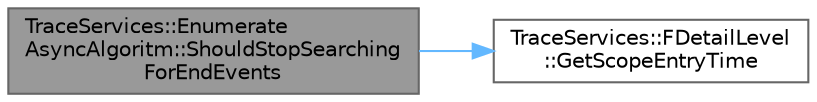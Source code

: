 digraph "TraceServices::EnumerateAsyncAlgoritm::ShouldStopSearchingForEndEvents"
{
 // INTERACTIVE_SVG=YES
 // LATEX_PDF_SIZE
  bgcolor="transparent";
  edge [fontname=Helvetica,fontsize=10,labelfontname=Helvetica,labelfontsize=10];
  node [fontname=Helvetica,fontsize=10,shape=box,height=0.2,width=0.4];
  rankdir="LR";
  Node1 [id="Node000001",label="TraceServices::Enumerate\lAsyncAlgoritm::ShouldStopSearching\lForEndEvents",height=0.2,width=0.4,color="gray40", fillcolor="grey60", style="filled", fontcolor="black",tooltip=" "];
  Node1 -> Node2 [id="edge1_Node000001_Node000002",color="steelblue1",style="solid",tooltip=" "];
  Node2 [id="Node000002",label="TraceServices::FDetailLevel\l::GetScopeEntryTime",height=0.2,width=0.4,color="grey40", fillcolor="white", style="filled",URL="$dd/d1f/structTraceServices_1_1FDetailLevel.html#a43a790c73ff0e53a0d9a423db0b11410",tooltip=" "];
}

